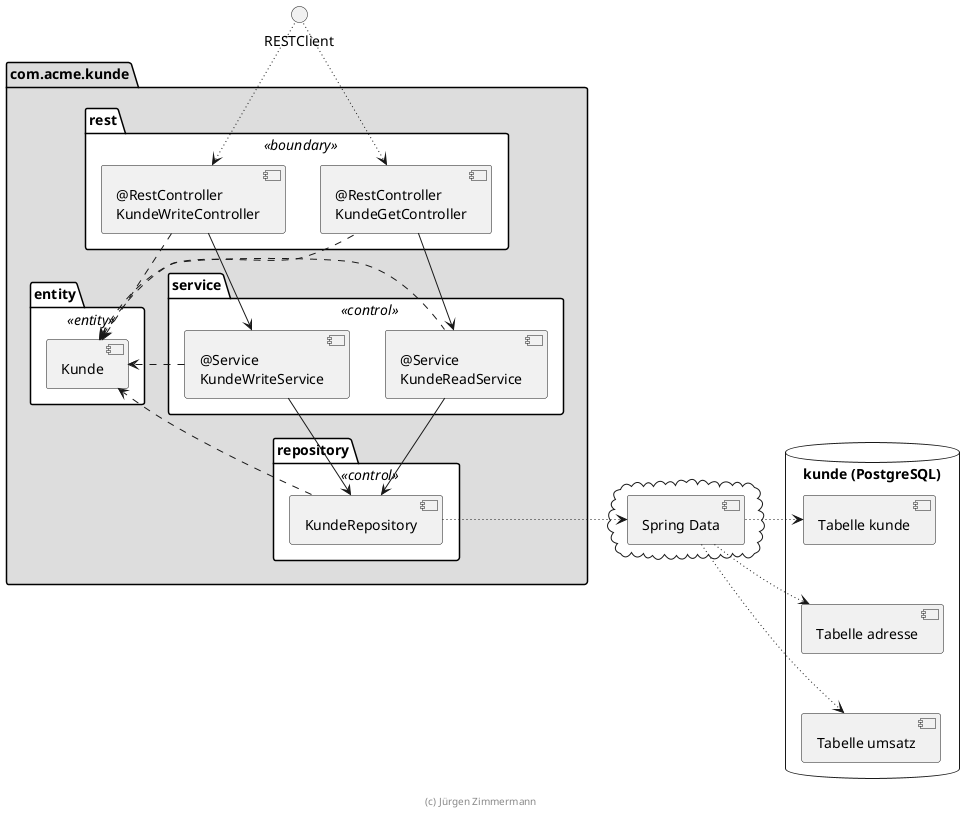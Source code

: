 ' Copyright (C) 2019 - present Juergen Zimmermann, Hochschule Karlsruhe
'
' This program is free software: you can redistribute it and/or modify
' it under the terms of the GNU General Public License as published by
' the Free Software Foundation, either version 3 of the License, or
' (at your option) any later version.
'
' This program is distributed in the hope that it will be useful,
' but WITHOUT ANY WARRANTY; without even the implied warranty of
' MERCHANTABILITY or FITNESS FOR A PARTICULAR PURPOSE.  See the
' GNU General Public License for more details.
'
' You should have received a copy of the GNU General Public License
' along with this program.  If not, see <https://www.gnu.org/licenses/>.
@startuml Komponenten

package com.acme.kunde #DDDDDD {
    package rest <<boundary>> #FFFFFF {
        [@RestController\nKundeGetController] as KundeGetController
        [@RestController\nKundeWriteController] as KundeWriteController
    }

    package service <<control>> #FFFFFF {
        [@Service\nKundeReadService] as KundeReadService
        [@Service\nKundeWriteService] as KundeWriteService
    }

    package repository <<control>> #FFFFFF {
        [KundeRepository]
    }

    package entity <<entity>> #FFFFFF {
        [Kunde]
    }
}

cloud {
    [Spring Data]
}

database "kunde (PostgreSQL)" {
    [Tabelle kunde]
    [Tabelle umsatz]
    [Tabelle adresse]

    [Tabelle kunde] -[hidden]-> [Tabelle adresse]
    [Tabelle adresse] -[hidden]-> [Tabelle umsatz]
}

RESTClient ~~> [KundeGetController]
RESTClient ~~> [KundeWriteController]

[KundeGetController] --> [KundeReadService]
[KundeWriteController] --> [KundeWriteService]
[KundeReadService] --> [KundeRepository]
[KundeWriteService] --> [KundeRepository]

[KundeGetController] .left.> [Kunde]
[KundeWriteController] ..> [Kunde]
[KundeReadService] .left.> [Kunde]
[KundeWriteService] ..> [Kunde]
[KundeRepository] ..> [Kunde]

[KundeRepository] ~right~> [Spring Data]
[Spring Data] ~right~> [Tabelle kunde]
[Spring Data] ~~> [Tabelle adresse]
[Spring Data] ~~> [Tabelle umsatz]

footer (c) Jürgen Zimmermann

@enduml
